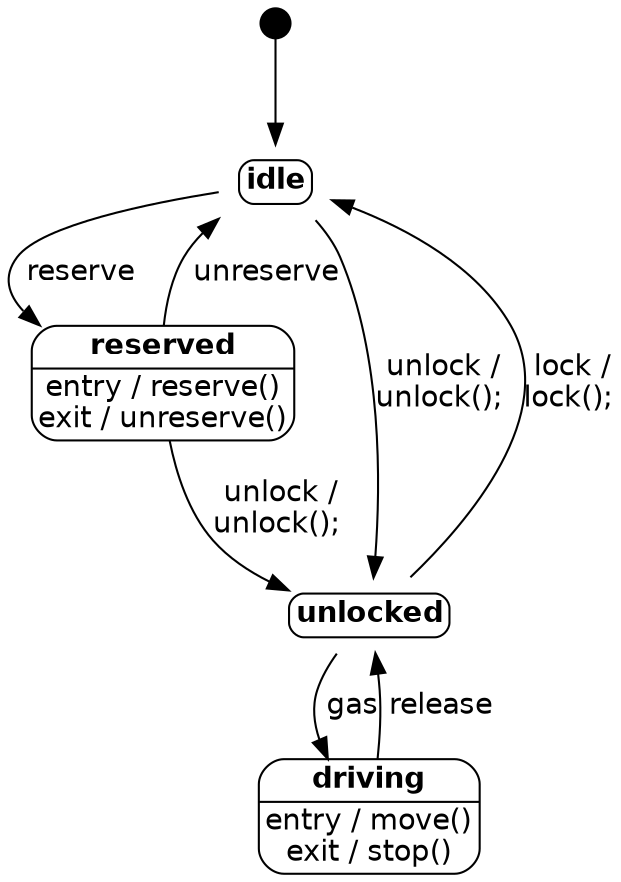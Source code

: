 digraph G {
node [shape=box style=rounded fontname=Helvetica];
edge [ fontname=Helvetica ];
initial [shape=point width=0.2];
idle [shape=plaintext margin=0 label=<<TABLE BORDER="1" CELLBORDER="0" CELLSPACING="0" STYLE="ROUNDED"><TR><TD><B>idle</B></TD></TR>
</TABLE>>];reserved [shape=plaintext margin=0 label=<<TABLE BORDER="1" CELLBORDER="0" CELLSPACING="0" STYLE="ROUNDED"><TR><TD><B>reserved</B></TD></TR>
<HR/><TR><TD ALIGN="LEFT">entry / reserve()<BR/>exit / unreserve()<BR/></TD></TR></TABLE>>];unlocked [shape=plaintext margin=0 label=<<TABLE BORDER="1" CELLBORDER="0" CELLSPACING="0" STYLE="ROUNDED"><TR><TD><B>unlocked</B></TD></TR>
</TABLE>>];driving [shape=plaintext margin=0 label=<<TABLE BORDER="1" CELLBORDER="0" CELLSPACING="0" STYLE="ROUNDED"><TR><TD><B>driving</B></TD></TR>
<HR/><TR><TD ALIGN="LEFT">entry / move()<BR/>exit / stop()<BR/></TD></TR></TABLE>>];initial -> idle [label=" "]
idle -> reserved [label=" reserve"]
reserved -> idle [label=" unreserve"]
reserved -> unlocked [label=" unlock /\nunlock();\n"]
idle -> unlocked [label=" unlock /\nunlock();\n"]
unlocked -> idle [label=" lock /\nlock();\n"]
unlocked -> driving [label=" gas"]
driving -> unlocked [label=" release"]
}
